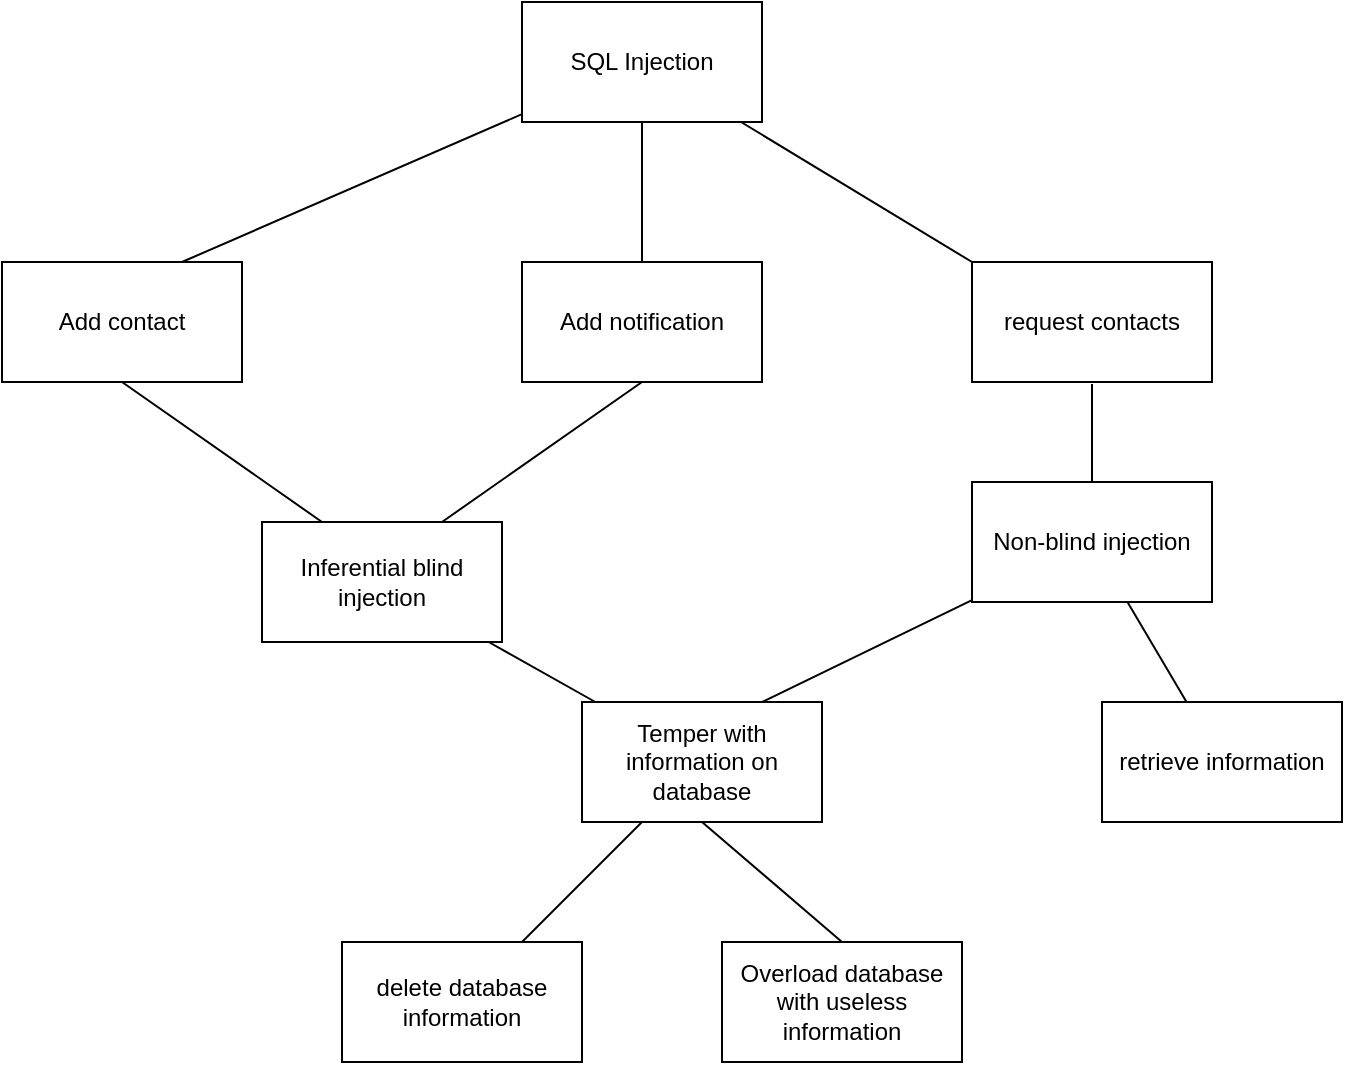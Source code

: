 <mxfile version="15.1.1" type="github">
  <diagram id="FFh-bPqNhv7g1tzFhZVl" name="Page-1">
    <mxGraphModel dx="1410" dy="774" grid="1" gridSize="10" guides="1" tooltips="1" connect="1" arrows="1" fold="1" page="1" pageScale="1" pageWidth="850" pageHeight="1100" math="0" shadow="0">
      <root>
        <mxCell id="0" />
        <mxCell id="1" parent="0" />
        <mxCell id="Ruxi6kl-zXpAxivkUDLl-3" value="" style="edgeStyle=none;rounded=0;orthogonalLoop=1;jettySize=auto;html=1;endArrow=none;endFill=0;entryX=0.75;entryY=0;entryDx=0;entryDy=0;" parent="1" source="Ruxi6kl-zXpAxivkUDLl-1" target="9t0mPjp5-VaBYU1VSK66-3" edge="1">
          <mxGeometry relative="1" as="geometry" />
        </mxCell>
        <mxCell id="Ruxi6kl-zXpAxivkUDLl-5" value="" style="edgeStyle=none;rounded=0;orthogonalLoop=1;jettySize=auto;html=1;endArrow=none;endFill=0;entryX=0.5;entryY=0;entryDx=0;entryDy=0;" parent="1" source="Ruxi6kl-zXpAxivkUDLl-1" target="9t0mPjp5-VaBYU1VSK66-4" edge="1">
          <mxGeometry relative="1" as="geometry" />
        </mxCell>
        <mxCell id="Ruxi6kl-zXpAxivkUDLl-7" value="" style="edgeStyle=none;rounded=0;orthogonalLoop=1;jettySize=auto;html=1;endArrow=none;endFill=0;entryX=0;entryY=0;entryDx=0;entryDy=0;" parent="1" source="Ruxi6kl-zXpAxivkUDLl-1" target="9t0mPjp5-VaBYU1VSK66-1" edge="1">
          <mxGeometry relative="1" as="geometry" />
        </mxCell>
        <mxCell id="Ruxi6kl-zXpAxivkUDLl-1" value="SQL Injection" style="rounded=0;whiteSpace=wrap;html=1;" parent="1" vertex="1">
          <mxGeometry x="350" y="40" width="120" height="60" as="geometry" />
        </mxCell>
        <mxCell id="Ruxi6kl-zXpAxivkUDLl-22" value="" style="edgeStyle=none;rounded=0;orthogonalLoop=1;jettySize=auto;html=1;endArrow=none;endFill=0;" parent="1" source="Ruxi6kl-zXpAxivkUDLl-2" target="Ruxi6kl-zXpAxivkUDLl-21" edge="1">
          <mxGeometry relative="1" as="geometry" />
        </mxCell>
        <mxCell id="Ruxi6kl-zXpAxivkUDLl-2" value="Inferential blind injection" style="rounded=0;whiteSpace=wrap;html=1;" parent="1" vertex="1">
          <mxGeometry x="220" y="300" width="120" height="60" as="geometry" />
        </mxCell>
        <mxCell id="Ruxi6kl-zXpAxivkUDLl-16" value="" style="edgeStyle=none;rounded=0;orthogonalLoop=1;jettySize=auto;html=1;endArrow=none;endFill=0;entryX=0.75;entryY=0;entryDx=0;entryDy=0;" parent="1" source="Ruxi6kl-zXpAxivkUDLl-4" target="Ruxi6kl-zXpAxivkUDLl-21" edge="1">
          <mxGeometry relative="1" as="geometry">
            <mxPoint x="587.727" y="390" as="targetPoint" />
          </mxGeometry>
        </mxCell>
        <mxCell id="Ruxi6kl-zXpAxivkUDLl-19" value="" style="edgeStyle=none;rounded=0;orthogonalLoop=1;jettySize=auto;html=1;endArrow=none;endFill=0;" parent="1" source="Ruxi6kl-zXpAxivkUDLl-4" target="Ruxi6kl-zXpAxivkUDLl-18" edge="1">
          <mxGeometry relative="1" as="geometry" />
        </mxCell>
        <mxCell id="Ruxi6kl-zXpAxivkUDLl-4" value="Non-blind injection" style="rounded=0;whiteSpace=wrap;html=1;" parent="1" vertex="1">
          <mxGeometry x="575" y="280" width="120" height="60" as="geometry" />
        </mxCell>
        <mxCell id="Ruxi6kl-zXpAxivkUDLl-18" value="retrieve information" style="rounded=0;whiteSpace=wrap;html=1;" parent="1" vertex="1">
          <mxGeometry x="640" y="390" width="120" height="60" as="geometry" />
        </mxCell>
        <mxCell id="Ruxi6kl-zXpAxivkUDLl-21" value="Temper with information on database" style="rounded=0;whiteSpace=wrap;html=1;" parent="1" vertex="1">
          <mxGeometry x="380" y="390" width="120" height="60" as="geometry" />
        </mxCell>
        <mxCell id="9t0mPjp5-VaBYU1VSK66-1" value="request contacts" style="rounded=0;whiteSpace=wrap;html=1;" vertex="1" parent="1">
          <mxGeometry x="575" y="170" width="120" height="60" as="geometry" />
        </mxCell>
        <mxCell id="9t0mPjp5-VaBYU1VSK66-3" value="Add contact" style="rounded=0;whiteSpace=wrap;html=1;" vertex="1" parent="1">
          <mxGeometry x="90" y="170" width="120" height="60" as="geometry" />
        </mxCell>
        <mxCell id="9t0mPjp5-VaBYU1VSK66-4" value="Add notification" style="rounded=0;whiteSpace=wrap;html=1;" vertex="1" parent="1">
          <mxGeometry x="350" y="170" width="120" height="60" as="geometry" />
        </mxCell>
        <mxCell id="9t0mPjp5-VaBYU1VSK66-5" value="" style="endArrow=none;html=1;entryX=0.5;entryY=1;entryDx=0;entryDy=0;exitX=0.5;exitY=0;exitDx=0;exitDy=0;" edge="1" parent="1" source="Ruxi6kl-zXpAxivkUDLl-4">
          <mxGeometry width="50" height="50" relative="1" as="geometry">
            <mxPoint x="635" y="270" as="sourcePoint" />
            <mxPoint x="635" y="231" as="targetPoint" />
          </mxGeometry>
        </mxCell>
        <mxCell id="9t0mPjp5-VaBYU1VSK66-7" value="" style="endArrow=none;html=1;entryX=0.5;entryY=1;entryDx=0;entryDy=0;exitX=0.75;exitY=0;exitDx=0;exitDy=0;" edge="1" parent="1" source="Ruxi6kl-zXpAxivkUDLl-2" target="9t0mPjp5-VaBYU1VSK66-4">
          <mxGeometry width="50" height="50" relative="1" as="geometry">
            <mxPoint x="560" y="450" as="sourcePoint" />
            <mxPoint x="610" y="400" as="targetPoint" />
          </mxGeometry>
        </mxCell>
        <mxCell id="9t0mPjp5-VaBYU1VSK66-8" value="" style="endArrow=none;html=1;entryX=0.5;entryY=1;entryDx=0;entryDy=0;exitX=0.25;exitY=0;exitDx=0;exitDy=0;" edge="1" parent="1" source="Ruxi6kl-zXpAxivkUDLl-2" target="9t0mPjp5-VaBYU1VSK66-3">
          <mxGeometry width="50" height="50" relative="1" as="geometry">
            <mxPoint x="560" y="450" as="sourcePoint" />
            <mxPoint x="610" y="400" as="targetPoint" />
          </mxGeometry>
        </mxCell>
        <mxCell id="9t0mPjp5-VaBYU1VSK66-9" value="delete database information" style="rounded=0;whiteSpace=wrap;html=1;" vertex="1" parent="1">
          <mxGeometry x="260" y="510" width="120" height="60" as="geometry" />
        </mxCell>
        <mxCell id="9t0mPjp5-VaBYU1VSK66-10" value="" style="endArrow=none;html=1;exitX=0.75;exitY=0;exitDx=0;exitDy=0;entryX=0.25;entryY=1;entryDx=0;entryDy=0;" edge="1" parent="1" source="9t0mPjp5-VaBYU1VSK66-9" target="Ruxi6kl-zXpAxivkUDLl-21">
          <mxGeometry width="50" height="50" relative="1" as="geometry">
            <mxPoint x="560" y="450" as="sourcePoint" />
            <mxPoint x="610" y="400" as="targetPoint" />
          </mxGeometry>
        </mxCell>
        <mxCell id="9t0mPjp5-VaBYU1VSK66-11" value="Overload database with useless information" style="rounded=0;whiteSpace=wrap;html=1;" vertex="1" parent="1">
          <mxGeometry x="450" y="510" width="120" height="60" as="geometry" />
        </mxCell>
        <mxCell id="9t0mPjp5-VaBYU1VSK66-12" value="" style="endArrow=none;html=1;exitX=0.5;exitY=0;exitDx=0;exitDy=0;entryX=0.5;entryY=1;entryDx=0;entryDy=0;" edge="1" parent="1" source="9t0mPjp5-VaBYU1VSK66-11" target="Ruxi6kl-zXpAxivkUDLl-21">
          <mxGeometry width="50" height="50" relative="1" as="geometry">
            <mxPoint x="560" y="450" as="sourcePoint" />
            <mxPoint x="610" y="400" as="targetPoint" />
          </mxGeometry>
        </mxCell>
      </root>
    </mxGraphModel>
  </diagram>
</mxfile>

